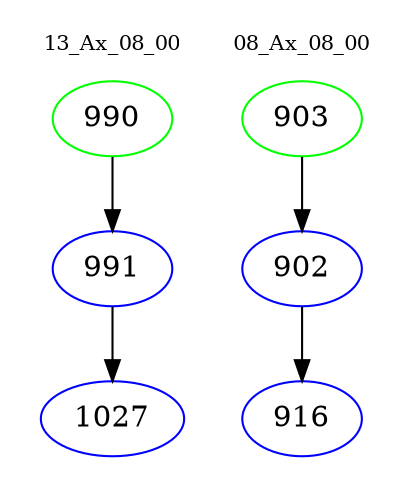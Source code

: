 digraph{
subgraph cluster_0 {
color = white
label = "13_Ax_08_00";
fontsize=10;
T0_990 [label="990", color="green"]
T0_990 -> T0_991 [color="black"]
T0_991 [label="991", color="blue"]
T0_991 -> T0_1027 [color="black"]
T0_1027 [label="1027", color="blue"]
}
subgraph cluster_1 {
color = white
label = "08_Ax_08_00";
fontsize=10;
T1_903 [label="903", color="green"]
T1_903 -> T1_902 [color="black"]
T1_902 [label="902", color="blue"]
T1_902 -> T1_916 [color="black"]
T1_916 [label="916", color="blue"]
}
}
